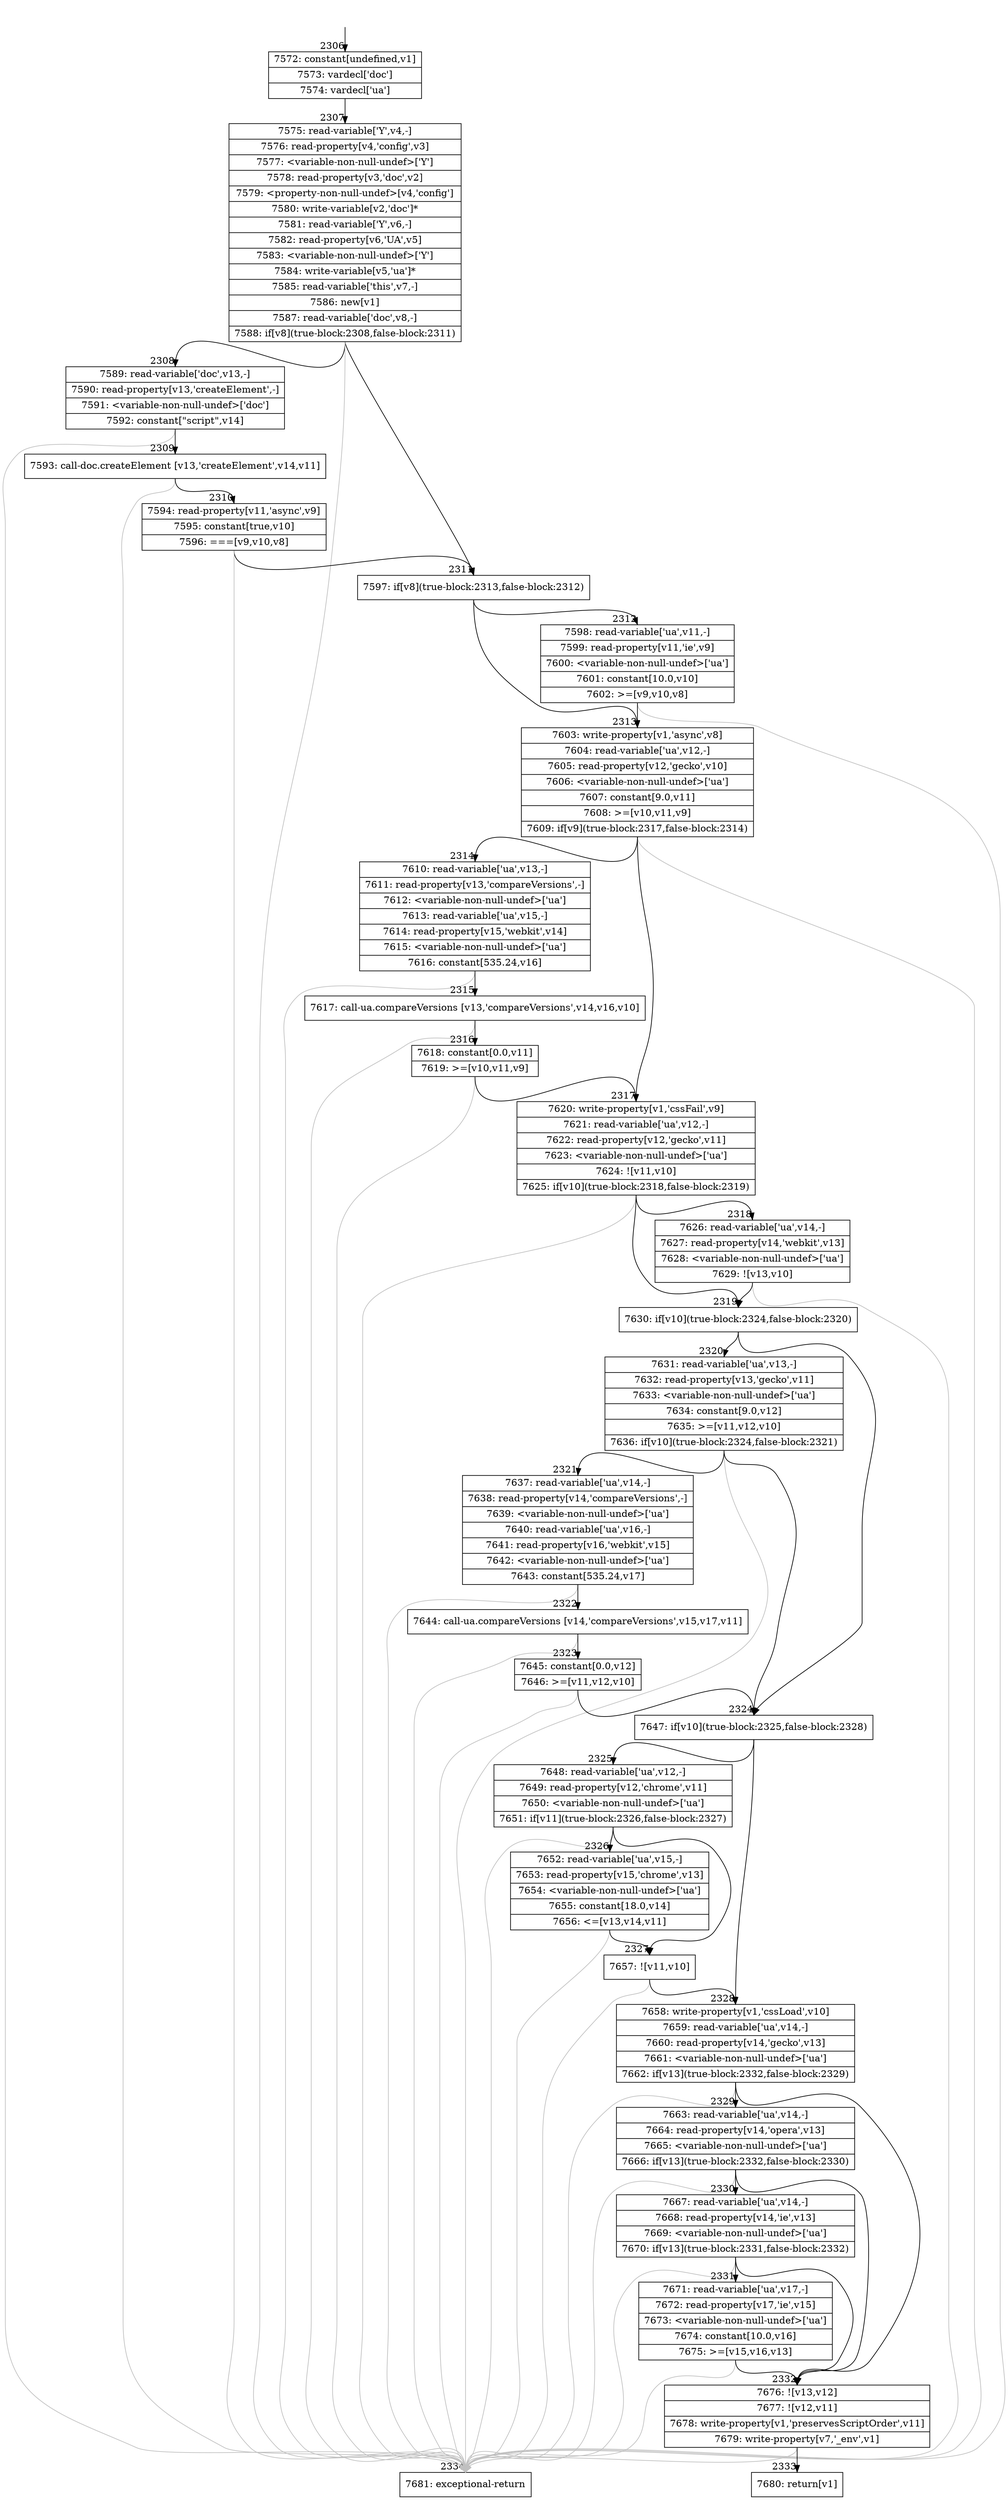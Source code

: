 digraph {
rankdir="TD"
BB_entry115[shape=none,label=""];
BB_entry115 -> BB2306 [tailport=s, headport=n, headlabel="    2306"]
BB2306 [shape=record label="{7572: constant[undefined,v1]|7573: vardecl['doc']|7574: vardecl['ua']}" ] 
BB2306 -> BB2307 [tailport=s, headport=n, headlabel="      2307"]
BB2307 [shape=record label="{7575: read-variable['Y',v4,-]|7576: read-property[v4,'config',v3]|7577: \<variable-non-null-undef\>['Y']|7578: read-property[v3,'doc',v2]|7579: \<property-non-null-undef\>[v4,'config']|7580: write-variable[v2,'doc']*|7581: read-variable['Y',v6,-]|7582: read-property[v6,'UA',v5]|7583: \<variable-non-null-undef\>['Y']|7584: write-variable[v5,'ua']*|7585: read-variable['this',v7,-]|7586: new[v1]|7587: read-variable['doc',v8,-]|7588: if[v8](true-block:2308,false-block:2311)}" ] 
BB2307 -> BB2311 [tailport=s, headport=n, headlabel="      2311"]
BB2307 -> BB2308 [tailport=s, headport=n, headlabel="      2308"]
BB2307 -> BB2334 [tailport=s, headport=n, color=gray, headlabel="      2334"]
BB2308 [shape=record label="{7589: read-variable['doc',v13,-]|7590: read-property[v13,'createElement',-]|7591: \<variable-non-null-undef\>['doc']|7592: constant[\"script\",v14]}" ] 
BB2308 -> BB2309 [tailport=s, headport=n, headlabel="      2309"]
BB2308 -> BB2334 [tailport=s, headport=n, color=gray]
BB2309 [shape=record label="{7593: call-doc.createElement [v13,'createElement',v14,v11]}" ] 
BB2309 -> BB2310 [tailport=s, headport=n, headlabel="      2310"]
BB2309 -> BB2334 [tailport=s, headport=n, color=gray]
BB2310 [shape=record label="{7594: read-property[v11,'async',v9]|7595: constant[true,v10]|7596: ===[v9,v10,v8]}" ] 
BB2310 -> BB2311 [tailport=s, headport=n]
BB2310 -> BB2334 [tailport=s, headport=n, color=gray]
BB2311 [shape=record label="{7597: if[v8](true-block:2313,false-block:2312)}" ] 
BB2311 -> BB2313 [tailport=s, headport=n, headlabel="      2313"]
BB2311 -> BB2312 [tailport=s, headport=n, headlabel="      2312"]
BB2312 [shape=record label="{7598: read-variable['ua',v11,-]|7599: read-property[v11,'ie',v9]|7600: \<variable-non-null-undef\>['ua']|7601: constant[10.0,v10]|7602: \>=[v9,v10,v8]}" ] 
BB2312 -> BB2313 [tailport=s, headport=n]
BB2312 -> BB2334 [tailport=s, headport=n, color=gray]
BB2313 [shape=record label="{7603: write-property[v1,'async',v8]|7604: read-variable['ua',v12,-]|7605: read-property[v12,'gecko',v10]|7606: \<variable-non-null-undef\>['ua']|7607: constant[9.0,v11]|7608: \>=[v10,v11,v9]|7609: if[v9](true-block:2317,false-block:2314)}" ] 
BB2313 -> BB2317 [tailport=s, headport=n, headlabel="      2317"]
BB2313 -> BB2314 [tailport=s, headport=n, headlabel="      2314"]
BB2313 -> BB2334 [tailport=s, headport=n, color=gray]
BB2314 [shape=record label="{7610: read-variable['ua',v13,-]|7611: read-property[v13,'compareVersions',-]|7612: \<variable-non-null-undef\>['ua']|7613: read-variable['ua',v15,-]|7614: read-property[v15,'webkit',v14]|7615: \<variable-non-null-undef\>['ua']|7616: constant[535.24,v16]}" ] 
BB2314 -> BB2315 [tailport=s, headport=n, headlabel="      2315"]
BB2314 -> BB2334 [tailport=s, headport=n, color=gray]
BB2315 [shape=record label="{7617: call-ua.compareVersions [v13,'compareVersions',v14,v16,v10]}" ] 
BB2315 -> BB2316 [tailport=s, headport=n, headlabel="      2316"]
BB2315 -> BB2334 [tailport=s, headport=n, color=gray]
BB2316 [shape=record label="{7618: constant[0.0,v11]|7619: \>=[v10,v11,v9]}" ] 
BB2316 -> BB2317 [tailport=s, headport=n]
BB2316 -> BB2334 [tailport=s, headport=n, color=gray]
BB2317 [shape=record label="{7620: write-property[v1,'cssFail',v9]|7621: read-variable['ua',v12,-]|7622: read-property[v12,'gecko',v11]|7623: \<variable-non-null-undef\>['ua']|7624: ![v11,v10]|7625: if[v10](true-block:2318,false-block:2319)}" ] 
BB2317 -> BB2319 [tailport=s, headport=n, headlabel="      2319"]
BB2317 -> BB2318 [tailport=s, headport=n, headlabel="      2318"]
BB2317 -> BB2334 [tailport=s, headport=n, color=gray]
BB2318 [shape=record label="{7626: read-variable['ua',v14,-]|7627: read-property[v14,'webkit',v13]|7628: \<variable-non-null-undef\>['ua']|7629: ![v13,v10]}" ] 
BB2318 -> BB2319 [tailport=s, headport=n]
BB2318 -> BB2334 [tailport=s, headport=n, color=gray]
BB2319 [shape=record label="{7630: if[v10](true-block:2324,false-block:2320)}" ] 
BB2319 -> BB2324 [tailport=s, headport=n, headlabel="      2324"]
BB2319 -> BB2320 [tailport=s, headport=n, headlabel="      2320"]
BB2320 [shape=record label="{7631: read-variable['ua',v13,-]|7632: read-property[v13,'gecko',v11]|7633: \<variable-non-null-undef\>['ua']|7634: constant[9.0,v12]|7635: \>=[v11,v12,v10]|7636: if[v10](true-block:2324,false-block:2321)}" ] 
BB2320 -> BB2324 [tailport=s, headport=n]
BB2320 -> BB2321 [tailport=s, headport=n, headlabel="      2321"]
BB2320 -> BB2334 [tailport=s, headport=n, color=gray]
BB2321 [shape=record label="{7637: read-variable['ua',v14,-]|7638: read-property[v14,'compareVersions',-]|7639: \<variable-non-null-undef\>['ua']|7640: read-variable['ua',v16,-]|7641: read-property[v16,'webkit',v15]|7642: \<variable-non-null-undef\>['ua']|7643: constant[535.24,v17]}" ] 
BB2321 -> BB2322 [tailport=s, headport=n, headlabel="      2322"]
BB2321 -> BB2334 [tailport=s, headport=n, color=gray]
BB2322 [shape=record label="{7644: call-ua.compareVersions [v14,'compareVersions',v15,v17,v11]}" ] 
BB2322 -> BB2323 [tailport=s, headport=n, headlabel="      2323"]
BB2322 -> BB2334 [tailport=s, headport=n, color=gray]
BB2323 [shape=record label="{7645: constant[0.0,v12]|7646: \>=[v11,v12,v10]}" ] 
BB2323 -> BB2324 [tailport=s, headport=n]
BB2323 -> BB2334 [tailport=s, headport=n, color=gray]
BB2324 [shape=record label="{7647: if[v10](true-block:2325,false-block:2328)}" ] 
BB2324 -> BB2328 [tailport=s, headport=n, headlabel="      2328"]
BB2324 -> BB2325 [tailport=s, headport=n, headlabel="      2325"]
BB2325 [shape=record label="{7648: read-variable['ua',v12,-]|7649: read-property[v12,'chrome',v11]|7650: \<variable-non-null-undef\>['ua']|7651: if[v11](true-block:2326,false-block:2327)}" ] 
BB2325 -> BB2327 [tailport=s, headport=n, headlabel="      2327"]
BB2325 -> BB2326 [tailport=s, headport=n, headlabel="      2326"]
BB2325 -> BB2334 [tailport=s, headport=n, color=gray]
BB2326 [shape=record label="{7652: read-variable['ua',v15,-]|7653: read-property[v15,'chrome',v13]|7654: \<variable-non-null-undef\>['ua']|7655: constant[18.0,v14]|7656: \<=[v13,v14,v11]}" ] 
BB2326 -> BB2327 [tailport=s, headport=n]
BB2326 -> BB2334 [tailport=s, headport=n, color=gray]
BB2327 [shape=record label="{7657: ![v11,v10]}" ] 
BB2327 -> BB2328 [tailport=s, headport=n]
BB2327 -> BB2334 [tailport=s, headport=n, color=gray]
BB2328 [shape=record label="{7658: write-property[v1,'cssLoad',v10]|7659: read-variable['ua',v14,-]|7660: read-property[v14,'gecko',v13]|7661: \<variable-non-null-undef\>['ua']|7662: if[v13](true-block:2332,false-block:2329)}" ] 
BB2328 -> BB2332 [tailport=s, headport=n, headlabel="      2332"]
BB2328 -> BB2329 [tailport=s, headport=n, headlabel="      2329"]
BB2328 -> BB2334 [tailport=s, headport=n, color=gray]
BB2329 [shape=record label="{7663: read-variable['ua',v14,-]|7664: read-property[v14,'opera',v13]|7665: \<variable-non-null-undef\>['ua']|7666: if[v13](true-block:2332,false-block:2330)}" ] 
BB2329 -> BB2332 [tailport=s, headport=n]
BB2329 -> BB2330 [tailport=s, headport=n, headlabel="      2330"]
BB2329 -> BB2334 [tailport=s, headport=n, color=gray]
BB2330 [shape=record label="{7667: read-variable['ua',v14,-]|7668: read-property[v14,'ie',v13]|7669: \<variable-non-null-undef\>['ua']|7670: if[v13](true-block:2331,false-block:2332)}" ] 
BB2330 -> BB2332 [tailport=s, headport=n]
BB2330 -> BB2331 [tailport=s, headport=n, headlabel="      2331"]
BB2330 -> BB2334 [tailport=s, headport=n, color=gray]
BB2331 [shape=record label="{7671: read-variable['ua',v17,-]|7672: read-property[v17,'ie',v15]|7673: \<variable-non-null-undef\>['ua']|7674: constant[10.0,v16]|7675: \>=[v15,v16,v13]}" ] 
BB2331 -> BB2332 [tailport=s, headport=n]
BB2331 -> BB2334 [tailport=s, headport=n, color=gray]
BB2332 [shape=record label="{7676: ![v13,v12]|7677: ![v12,v11]|7678: write-property[v1,'preservesScriptOrder',v11]|7679: write-property[v7,'_env',v1]}" ] 
BB2332 -> BB2333 [tailport=s, headport=n, headlabel="      2333"]
BB2332 -> BB2334 [tailport=s, headport=n, color=gray]
BB2333 [shape=record label="{7680: return[v1]}" ] 
BB2334 [shape=record label="{7681: exceptional-return}" ] 
//#$~ 4107
}
